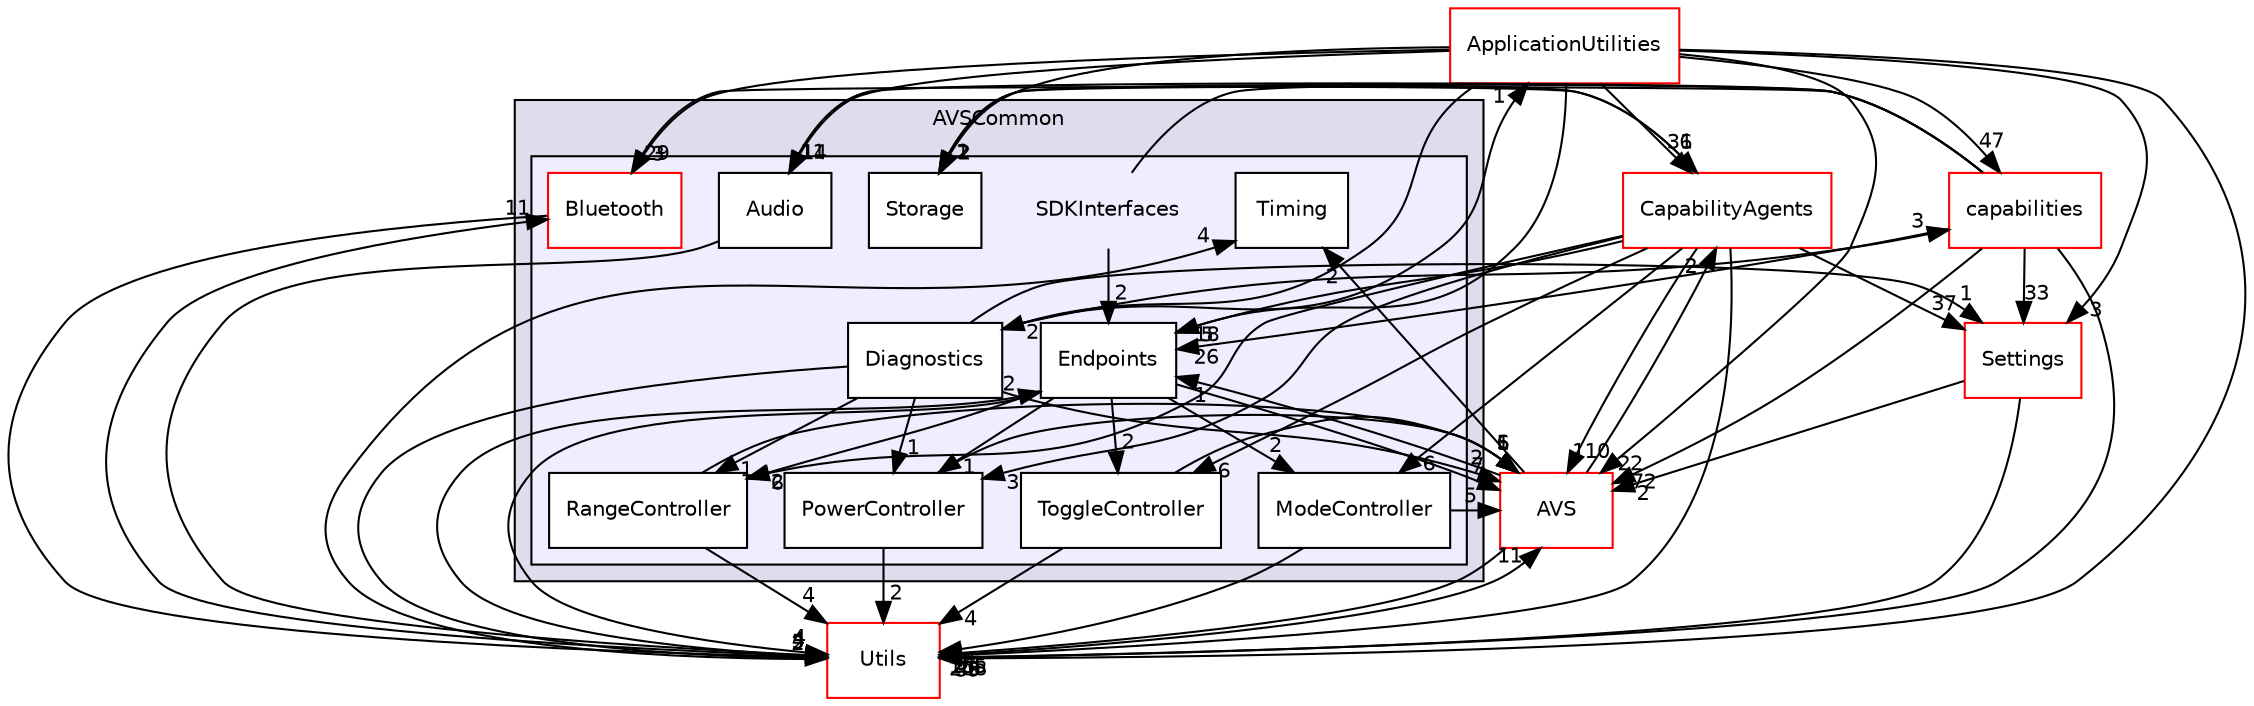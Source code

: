 digraph "/workplace/avs-device-sdk/AVSCommon/SDKInterfaces/include/AVSCommon/SDKInterfaces" {
  compound=true
  node [ fontsize="10", fontname="Helvetica"];
  edge [ labelfontsize="10", labelfontname="Helvetica"];
  subgraph clusterdir_5021e1325decff0a465f80b9ba997f55 {
    graph [ bgcolor="#ddddee", pencolor="black", label="AVSCommon" fontname="Helvetica", fontsize="10", URL="dir_5021e1325decff0a465f80b9ba997f55.html"]
  subgraph clusterdir_304e5c5f242f015339c8e1473ae913b8 {
    graph [ bgcolor="#eeeeff", pencolor="black", label="" URL="dir_304e5c5f242f015339c8e1473ae913b8.html"];
    dir_304e5c5f242f015339c8e1473ae913b8 [shape=plaintext label="SDKInterfaces"];
    dir_14dc454c65c959153e71a0c89341b1c0 [shape=box label="Audio" color="black" fillcolor="white" style="filled" URL="dir_14dc454c65c959153e71a0c89341b1c0.html"];
    dir_462e612fa0184ceceefcdcbebe6a7811 [shape=box label="Bluetooth" color="red" fillcolor="white" style="filled" URL="dir_462e612fa0184ceceefcdcbebe6a7811.html"];
    dir_7f23aea2edb40f05731326ef1ba56735 [shape=box label="Diagnostics" color="black" fillcolor="white" style="filled" URL="dir_7f23aea2edb40f05731326ef1ba56735.html"];
    dir_07a931d9c312a53bfef4a5e4776cec11 [shape=box label="Endpoints" color="black" fillcolor="white" style="filled" URL="dir_07a931d9c312a53bfef4a5e4776cec11.html"];
    dir_6d350a2bf477bf2dbec6d11fdfbd459f [shape=box label="ModeController" color="black" fillcolor="white" style="filled" URL="dir_6d350a2bf477bf2dbec6d11fdfbd459f.html"];
    dir_45ef3e19a9311bc86a75db9bbd7c3afe [shape=box label="PowerController" color="black" fillcolor="white" style="filled" URL="dir_45ef3e19a9311bc86a75db9bbd7c3afe.html"];
    dir_c7cd8847209d6179aa7c0a0e45162700 [shape=box label="RangeController" color="black" fillcolor="white" style="filled" URL="dir_c7cd8847209d6179aa7c0a0e45162700.html"];
    dir_8d505cd0becb9581d30286b41b942598 [shape=box label="Storage" color="black" fillcolor="white" style="filled" URL="dir_8d505cd0becb9581d30286b41b942598.html"];
    dir_8b472446daf2a91000c3c2b682401be7 [shape=box label="Timing" color="black" fillcolor="white" style="filled" URL="dir_8b472446daf2a91000c3c2b682401be7.html"];
    dir_5db69fb232d9a903085243ee95c37f2c [shape=box label="ToggleController" color="black" fillcolor="white" style="filled" URL="dir_5db69fb232d9a903085243ee95c37f2c.html"];
  }
  }
  dir_748b5abbb33df61eda67007924a1a0cb [shape=box label="ApplicationUtilities" fillcolor="white" style="filled" color="red" URL="dir_748b5abbb33df61eda67007924a1a0cb.html"];
  dir_7cf910bd1d7603f12ef47ff650cec893 [shape=box label="CapabilityAgents" fillcolor="white" style="filled" color="red" URL="dir_7cf910bd1d7603f12ef47ff650cec893.html"];
  dir_80711c2a226d5fced33fce22558d3784 [shape=box label="AVS" fillcolor="white" style="filled" color="red" URL="dir_80711c2a226d5fced33fce22558d3784.html"];
  dir_49dd3d9ac5586189aa170bac46425b9c [shape=box label="Utils" fillcolor="white" style="filled" color="red" URL="dir_49dd3d9ac5586189aa170bac46425b9c.html"];
  dir_8ae0dd75af039a94f4269584fb8eef13 [shape=box label="Settings" fillcolor="white" style="filled" color="red" URL="dir_8ae0dd75af039a94f4269584fb8eef13.html"];
  dir_55f1e16e469d547c636a522dac21b8a1 [shape=box label="capabilities" fillcolor="white" style="filled" color="red" URL="dir_55f1e16e469d547c636a522dac21b8a1.html"];
  dir_748b5abbb33df61eda67007924a1a0cb->dir_14dc454c65c959153e71a0c89341b1c0 [headlabel="14", labeldistance=1.5 headhref="dir_000113_000158.html"];
  dir_748b5abbb33df61eda67007924a1a0cb->dir_7cf910bd1d7603f12ef47ff650cec893 [headlabel="36", labeldistance=1.5 headhref="dir_000113_000357.html"];
  dir_748b5abbb33df61eda67007924a1a0cb->dir_462e612fa0184ceceefcdcbebe6a7811 [headlabel="3", labeldistance=1.5 headhref="dir_000113_000176.html"];
  dir_748b5abbb33df61eda67007924a1a0cb->dir_80711c2a226d5fced33fce22558d3784 [headlabel="22", labeldistance=1.5 headhref="dir_000113_000143.html"];
  dir_748b5abbb33df61eda67007924a1a0cb->dir_8d505cd0becb9581d30286b41b942598 [headlabel="2", labeldistance=1.5 headhref="dir_000113_000183.html"];
  dir_748b5abbb33df61eda67007924a1a0cb->dir_49dd3d9ac5586189aa170bac46425b9c [headlabel="39", labeldistance=1.5 headhref="dir_000113_000167.html"];
  dir_748b5abbb33df61eda67007924a1a0cb->dir_8ae0dd75af039a94f4269584fb8eef13 [headlabel="3", labeldistance=1.5 headhref="dir_000113_000588.html"];
  dir_748b5abbb33df61eda67007924a1a0cb->dir_07a931d9c312a53bfef4a5e4776cec11 [headlabel="5", labeldistance=1.5 headhref="dir_000113_000179.html"];
  dir_748b5abbb33df61eda67007924a1a0cb->dir_55f1e16e469d547c636a522dac21b8a1 [headlabel="47", labeldistance=1.5 headhref="dir_000113_000149.html"];
  dir_748b5abbb33df61eda67007924a1a0cb->dir_7f23aea2edb40f05731326ef1ba56735 [headlabel="2", labeldistance=1.5 headhref="dir_000113_000178.html"];
  dir_14dc454c65c959153e71a0c89341b1c0->dir_49dd3d9ac5586189aa170bac46425b9c [headlabel="4", labeldistance=1.5 headhref="dir_000158_000167.html"];
  dir_7cf910bd1d7603f12ef47ff650cec893->dir_45ef3e19a9311bc86a75db9bbd7c3afe [headlabel="3", labeldistance=1.5 headhref="dir_000357_000181.html"];
  dir_7cf910bd1d7603f12ef47ff650cec893->dir_80711c2a226d5fced33fce22558d3784 [headlabel="110", labeldistance=1.5 headhref="dir_000357_000143.html"];
  dir_7cf910bd1d7603f12ef47ff650cec893->dir_8d505cd0becb9581d30286b41b942598 [headlabel="1", labeldistance=1.5 headhref="dir_000357_000183.html"];
  dir_7cf910bd1d7603f12ef47ff650cec893->dir_6d350a2bf477bf2dbec6d11fdfbd459f [headlabel="6", labeldistance=1.5 headhref="dir_000357_000180.html"];
  dir_7cf910bd1d7603f12ef47ff650cec893->dir_c7cd8847209d6179aa7c0a0e45162700 [headlabel="6", labeldistance=1.5 headhref="dir_000357_000182.html"];
  dir_7cf910bd1d7603f12ef47ff650cec893->dir_49dd3d9ac5586189aa170bac46425b9c [headlabel="155", labeldistance=1.5 headhref="dir_000357_000167.html"];
  dir_7cf910bd1d7603f12ef47ff650cec893->dir_8ae0dd75af039a94f4269584fb8eef13 [headlabel="37", labeldistance=1.5 headhref="dir_000357_000588.html"];
  dir_7cf910bd1d7603f12ef47ff650cec893->dir_07a931d9c312a53bfef4a5e4776cec11 [headlabel="18", labeldistance=1.5 headhref="dir_000357_000179.html"];
  dir_7cf910bd1d7603f12ef47ff650cec893->dir_5db69fb232d9a903085243ee95c37f2c [headlabel="6", labeldistance=1.5 headhref="dir_000357_000185.html"];
  dir_45ef3e19a9311bc86a75db9bbd7c3afe->dir_80711c2a226d5fced33fce22558d3784 [headlabel="1", labeldistance=1.5 headhref="dir_000181_000143.html"];
  dir_45ef3e19a9311bc86a75db9bbd7c3afe->dir_49dd3d9ac5586189aa170bac46425b9c [headlabel="2", labeldistance=1.5 headhref="dir_000181_000167.html"];
  dir_304e5c5f242f015339c8e1473ae913b8->dir_7cf910bd1d7603f12ef47ff650cec893 [headlabel="1", labeldistance=1.5 headhref="dir_000157_000357.html"];
  dir_304e5c5f242f015339c8e1473ae913b8->dir_07a931d9c312a53bfef4a5e4776cec11 [headlabel="2", labeldistance=1.5 headhref="dir_000157_000179.html"];
  dir_462e612fa0184ceceefcdcbebe6a7811->dir_49dd3d9ac5586189aa170bac46425b9c [headlabel="5", labeldistance=1.5 headhref="dir_000176_000167.html"];
  dir_80711c2a226d5fced33fce22558d3784->dir_7cf910bd1d7603f12ef47ff650cec893 [headlabel="2", labeldistance=1.5 headhref="dir_000143_000357.html"];
  dir_80711c2a226d5fced33fce22558d3784->dir_8b472446daf2a91000c3c2b682401be7 [headlabel="2", labeldistance=1.5 headhref="dir_000143_000184.html"];
  dir_80711c2a226d5fced33fce22558d3784->dir_49dd3d9ac5586189aa170bac46425b9c [headlabel="94", labeldistance=1.5 headhref="dir_000143_000167.html"];
  dir_80711c2a226d5fced33fce22558d3784->dir_07a931d9c312a53bfef4a5e4776cec11 [headlabel="1", labeldistance=1.5 headhref="dir_000143_000179.html"];
  dir_6d350a2bf477bf2dbec6d11fdfbd459f->dir_80711c2a226d5fced33fce22558d3784 [headlabel="5", labeldistance=1.5 headhref="dir_000180_000143.html"];
  dir_6d350a2bf477bf2dbec6d11fdfbd459f->dir_49dd3d9ac5586189aa170bac46425b9c [headlabel="4", labeldistance=1.5 headhref="dir_000180_000167.html"];
  dir_c7cd8847209d6179aa7c0a0e45162700->dir_80711c2a226d5fced33fce22558d3784 [headlabel="6", labeldistance=1.5 headhref="dir_000182_000143.html"];
  dir_c7cd8847209d6179aa7c0a0e45162700->dir_49dd3d9ac5586189aa170bac46425b9c [headlabel="4", labeldistance=1.5 headhref="dir_000182_000167.html"];
  dir_49dd3d9ac5586189aa170bac46425b9c->dir_462e612fa0184ceceefcdcbebe6a7811 [headlabel="11", labeldistance=1.5 headhref="dir_000167_000176.html"];
  dir_49dd3d9ac5586189aa170bac46425b9c->dir_80711c2a226d5fced33fce22558d3784 [headlabel="11", labeldistance=1.5 headhref="dir_000167_000143.html"];
  dir_49dd3d9ac5586189aa170bac46425b9c->dir_8b472446daf2a91000c3c2b682401be7 [headlabel="4", labeldistance=1.5 headhref="dir_000167_000184.html"];
  dir_49dd3d9ac5586189aa170bac46425b9c->dir_07a931d9c312a53bfef4a5e4776cec11 [headlabel="2", labeldistance=1.5 headhref="dir_000167_000179.html"];
  dir_8ae0dd75af039a94f4269584fb8eef13->dir_80711c2a226d5fced33fce22558d3784 [headlabel="2", labeldistance=1.5 headhref="dir_000588_000143.html"];
  dir_8ae0dd75af039a94f4269584fb8eef13->dir_49dd3d9ac5586189aa170bac46425b9c [headlabel="46", labeldistance=1.5 headhref="dir_000588_000167.html"];
  dir_07a931d9c312a53bfef4a5e4776cec11->dir_45ef3e19a9311bc86a75db9bbd7c3afe [headlabel="1", labeldistance=1.5 headhref="dir_000179_000181.html"];
  dir_07a931d9c312a53bfef4a5e4776cec11->dir_80711c2a226d5fced33fce22558d3784 [headlabel="7", labeldistance=1.5 headhref="dir_000179_000143.html"];
  dir_07a931d9c312a53bfef4a5e4776cec11->dir_6d350a2bf477bf2dbec6d11fdfbd459f [headlabel="2", labeldistance=1.5 headhref="dir_000179_000180.html"];
  dir_07a931d9c312a53bfef4a5e4776cec11->dir_c7cd8847209d6179aa7c0a0e45162700 [headlabel="2", labeldistance=1.5 headhref="dir_000179_000182.html"];
  dir_07a931d9c312a53bfef4a5e4776cec11->dir_49dd3d9ac5586189aa170bac46425b9c [headlabel="4", labeldistance=1.5 headhref="dir_000179_000167.html"];
  dir_07a931d9c312a53bfef4a5e4776cec11->dir_5db69fb232d9a903085243ee95c37f2c [headlabel="2", labeldistance=1.5 headhref="dir_000179_000185.html"];
  dir_5db69fb232d9a903085243ee95c37f2c->dir_80711c2a226d5fced33fce22558d3784 [headlabel="5", labeldistance=1.5 headhref="dir_000185_000143.html"];
  dir_5db69fb232d9a903085243ee95c37f2c->dir_49dd3d9ac5586189aa170bac46425b9c [headlabel="4", labeldistance=1.5 headhref="dir_000185_000167.html"];
  dir_55f1e16e469d547c636a522dac21b8a1->dir_14dc454c65c959153e71a0c89341b1c0 [headlabel="11", labeldistance=1.5 headhref="dir_000149_000158.html"];
  dir_55f1e16e469d547c636a522dac21b8a1->dir_462e612fa0184ceceefcdcbebe6a7811 [headlabel="29", labeldistance=1.5 headhref="dir_000149_000176.html"];
  dir_55f1e16e469d547c636a522dac21b8a1->dir_80711c2a226d5fced33fce22558d3784 [headlabel="72", labeldistance=1.5 headhref="dir_000149_000143.html"];
  dir_55f1e16e469d547c636a522dac21b8a1->dir_8d505cd0becb9581d30286b41b942598 [headlabel="2", labeldistance=1.5 headhref="dir_000149_000183.html"];
  dir_55f1e16e469d547c636a522dac21b8a1->dir_49dd3d9ac5586189aa170bac46425b9c [headlabel="208", labeldistance=1.5 headhref="dir_000149_000167.html"];
  dir_55f1e16e469d547c636a522dac21b8a1->dir_8ae0dd75af039a94f4269584fb8eef13 [headlabel="33", labeldistance=1.5 headhref="dir_000149_000588.html"];
  dir_55f1e16e469d547c636a522dac21b8a1->dir_07a931d9c312a53bfef4a5e4776cec11 [headlabel="26", labeldistance=1.5 headhref="dir_000149_000179.html"];
  dir_7f23aea2edb40f05731326ef1ba56735->dir_748b5abbb33df61eda67007924a1a0cb [headlabel="1", labeldistance=1.5 headhref="dir_000178_000113.html"];
  dir_7f23aea2edb40f05731326ef1ba56735->dir_45ef3e19a9311bc86a75db9bbd7c3afe [headlabel="1", labeldistance=1.5 headhref="dir_000178_000181.html"];
  dir_7f23aea2edb40f05731326ef1ba56735->dir_80711c2a226d5fced33fce22558d3784 [headlabel="2", labeldistance=1.5 headhref="dir_000178_000143.html"];
  dir_7f23aea2edb40f05731326ef1ba56735->dir_c7cd8847209d6179aa7c0a0e45162700 [headlabel="1", labeldistance=1.5 headhref="dir_000178_000182.html"];
  dir_7f23aea2edb40f05731326ef1ba56735->dir_49dd3d9ac5586189aa170bac46425b9c [headlabel="2", labeldistance=1.5 headhref="dir_000178_000167.html"];
  dir_7f23aea2edb40f05731326ef1ba56735->dir_8ae0dd75af039a94f4269584fb8eef13 [headlabel="1", labeldistance=1.5 headhref="dir_000178_000588.html"];
  dir_7f23aea2edb40f05731326ef1ba56735->dir_55f1e16e469d547c636a522dac21b8a1 [headlabel="3", labeldistance=1.5 headhref="dir_000178_000149.html"];
}

